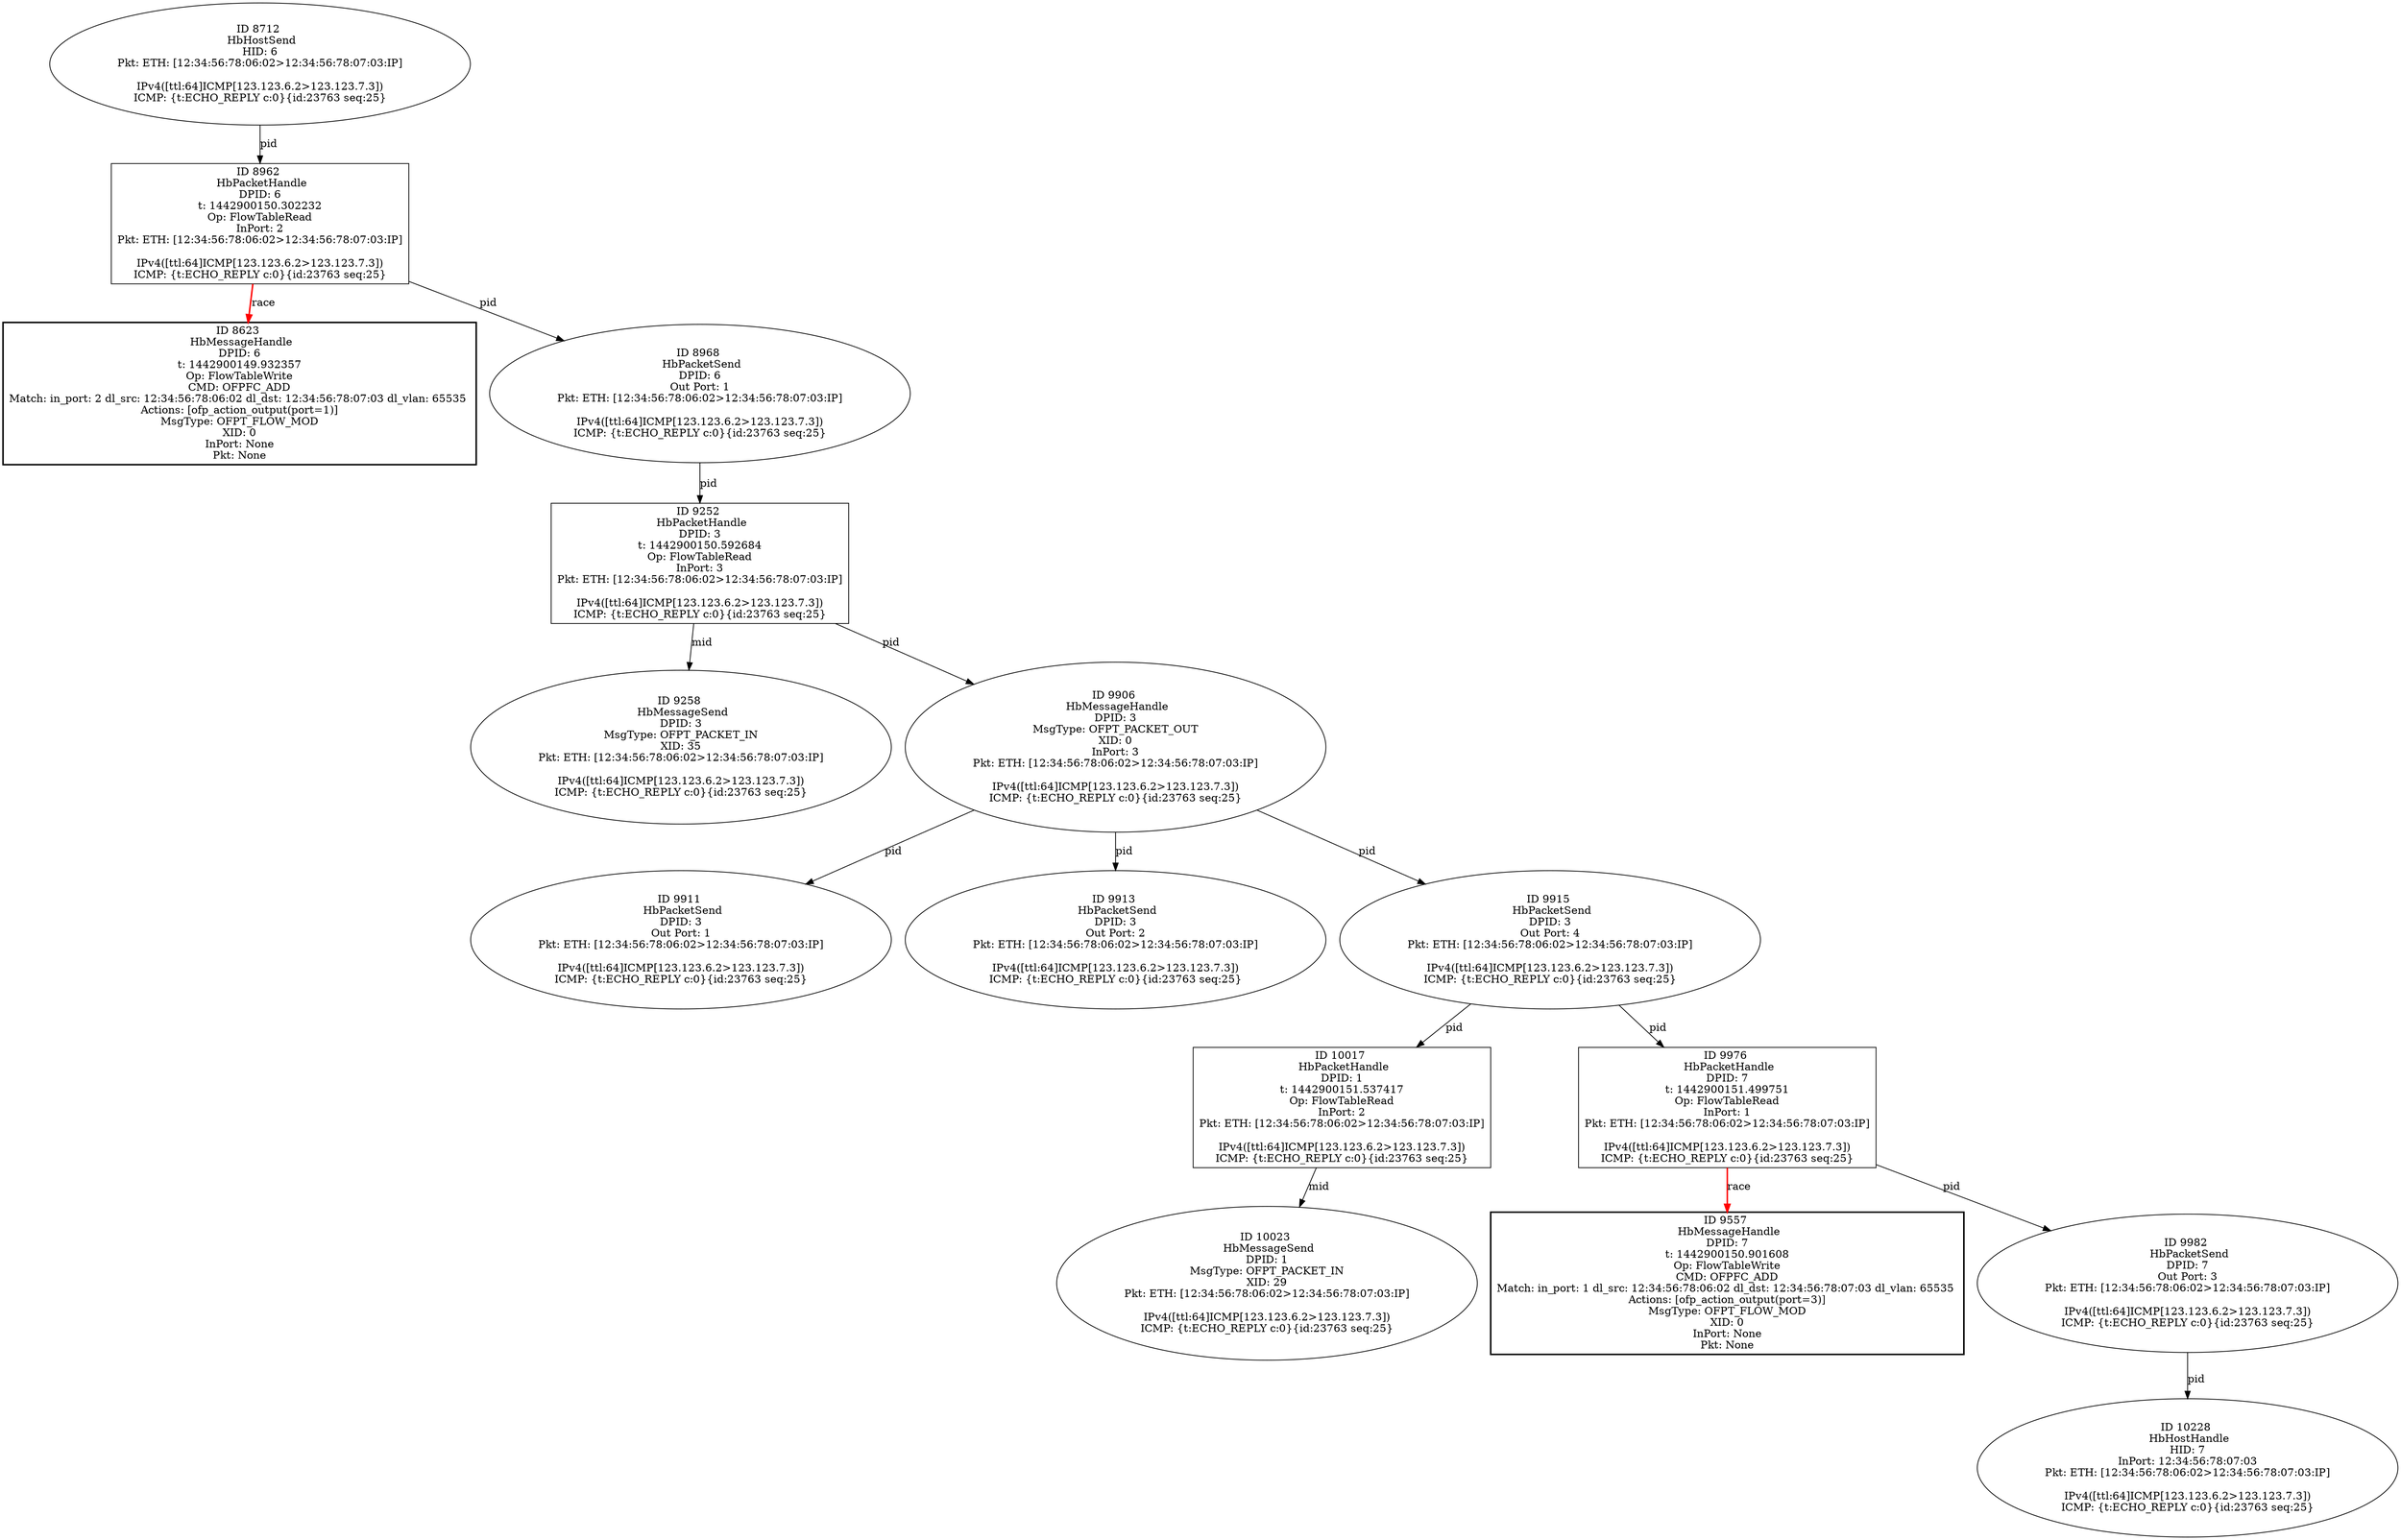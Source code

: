 strict digraph G {
10017 [shape=box, event=<hb_events.HbPacketHandle object at 0x109e631d0>, label="ID 10017 
 HbPacketHandle
DPID: 1
t: 1442900151.537417
Op: FlowTableRead
InPort: 2
Pkt: ETH: [12:34:56:78:06:02>12:34:56:78:07:03:IP]

IPv4([ttl:64]ICMP[123.123.6.2>123.123.7.3])
ICMP: {t:ECHO_REPLY c:0}{id:23763 seq:25}"];
8962 [shape=box, event=<hb_events.HbPacketHandle object at 0x109ba58d0>, label="ID 8962 
 HbPacketHandle
DPID: 6
t: 1442900150.302232
Op: FlowTableRead
InPort: 2
Pkt: ETH: [12:34:56:78:06:02>12:34:56:78:07:03:IP]

IPv4([ttl:64]ICMP[123.123.6.2>123.123.7.3])
ICMP: {t:ECHO_REPLY c:0}{id:23763 seq:25}"];
9252 [shape=box, event=<hb_events.HbPacketHandle object at 0x109c3a4d0>, label="ID 9252 
 HbPacketHandle
DPID: 3
t: 1442900150.592684
Op: FlowTableRead
InPort: 3
Pkt: ETH: [12:34:56:78:06:02>12:34:56:78:07:03:IP]

IPv4([ttl:64]ICMP[123.123.6.2>123.123.7.3])
ICMP: {t:ECHO_REPLY c:0}{id:23763 seq:25}"];
10023 [shape=oval, event=<hb_events.HbMessageSend object at 0x109e63990>, label="ID 10023 
 HbMessageSend
DPID: 1
MsgType: OFPT_PACKET_IN
XID: 29
Pkt: ETH: [12:34:56:78:06:02>12:34:56:78:07:03:IP]

IPv4([ttl:64]ICMP[123.123.6.2>123.123.7.3])
ICMP: {t:ECHO_REPLY c:0}{id:23763 seq:25}"];
8712 [shape=oval, event=<hb_events.HbHostSend object at 0x109b2be50>, label="ID 8712 
 HbHostSend
HID: 6
Pkt: ETH: [12:34:56:78:06:02>12:34:56:78:07:03:IP]

IPv4([ttl:64]ICMP[123.123.6.2>123.123.7.3])
ICMP: {t:ECHO_REPLY c:0}{id:23763 seq:25}"];
9258 [shape=oval, event=<hb_events.HbMessageSend object at 0x109c3af90>, label="ID 9258 
 HbMessageSend
DPID: 3
MsgType: OFPT_PACKET_IN
XID: 35
Pkt: ETH: [12:34:56:78:06:02>12:34:56:78:07:03:IP]

IPv4([ttl:64]ICMP[123.123.6.2>123.123.7.3])
ICMP: {t:ECHO_REPLY c:0}{id:23763 seq:25}"];
8623 [shape=box, style=bold, event=<hb_events.HbMessageHandle object at 0x109b0b6d0>, label="ID 8623 
 HbMessageHandle
DPID: 6
t: 1442900149.932357
Op: FlowTableWrite
CMD: OFPFC_ADD
Match: in_port: 2 dl_src: 12:34:56:78:06:02 dl_dst: 12:34:56:78:07:03 dl_vlan: 65535 
Actions: [ofp_action_output(port=1)]
MsgType: OFPT_FLOW_MOD
XID: 0
InPort: None
Pkt: None"];
8968 [shape=oval, event=<hb_events.HbPacketSend object at 0x109ba5d10>, label="ID 8968 
 HbPacketSend
DPID: 6
Out Port: 1
Pkt: ETH: [12:34:56:78:06:02>12:34:56:78:07:03:IP]

IPv4([ttl:64]ICMP[123.123.6.2>123.123.7.3])
ICMP: {t:ECHO_REPLY c:0}{id:23763 seq:25}"];
9906 [shape=oval, event=<hb_events.HbMessageHandle object at 0x109de8e10>, label="ID 9906 
 HbMessageHandle
DPID: 3
MsgType: OFPT_PACKET_OUT
XID: 0
InPort: 3
Pkt: ETH: [12:34:56:78:06:02>12:34:56:78:07:03:IP]

IPv4([ttl:64]ICMP[123.123.6.2>123.123.7.3])
ICMP: {t:ECHO_REPLY c:0}{id:23763 seq:25}"];
10228 [shape=oval, event=<hb_events.HbHostHandle object at 0x109ef89d0>, label="ID 10228 
 HbHostHandle
HID: 7
InPort: 12:34:56:78:07:03
Pkt: ETH: [12:34:56:78:06:02>12:34:56:78:07:03:IP]

IPv4([ttl:64]ICMP[123.123.6.2>123.123.7.3])
ICMP: {t:ECHO_REPLY c:0}{id:23763 seq:25}"];
9557 [shape=box, style=bold, event=<hb_events.HbMessageHandle object at 0x109ce09d0>, label="ID 9557 
 HbMessageHandle
DPID: 7
t: 1442900150.901608
Op: FlowTableWrite
CMD: OFPFC_ADD
Match: in_port: 1 dl_src: 12:34:56:78:06:02 dl_dst: 12:34:56:78:07:03 dl_vlan: 65535 
Actions: [ofp_action_output(port=3)]
MsgType: OFPT_FLOW_MOD
XID: 0
InPort: None
Pkt: None"];
9911 [shape=oval, event=<hb_events.HbPacketSend object at 0x109de8e90>, label="ID 9911 
 HbPacketSend
DPID: 3
Out Port: 1
Pkt: ETH: [12:34:56:78:06:02>12:34:56:78:07:03:IP]

IPv4([ttl:64]ICMP[123.123.6.2>123.123.7.3])
ICMP: {t:ECHO_REPLY c:0}{id:23763 seq:25}"];
9976 [shape=box, event=<hb_events.HbPacketHandle object at 0x109e2e250>, label="ID 9976 
 HbPacketHandle
DPID: 7
t: 1442900151.499751
Op: FlowTableRead
InPort: 1
Pkt: ETH: [12:34:56:78:06:02>12:34:56:78:07:03:IP]

IPv4([ttl:64]ICMP[123.123.6.2>123.123.7.3])
ICMP: {t:ECHO_REPLY c:0}{id:23763 seq:25}"];
9913 [shape=oval, event=<hb_events.HbPacketSend object at 0x109e102d0>, label="ID 9913 
 HbPacketSend
DPID: 3
Out Port: 2
Pkt: ETH: [12:34:56:78:06:02>12:34:56:78:07:03:IP]

IPv4([ttl:64]ICMP[123.123.6.2>123.123.7.3])
ICMP: {t:ECHO_REPLY c:0}{id:23763 seq:25}"];
9915 [shape=oval, event=<hb_events.HbPacketSend object at 0x109e10510>, label="ID 9915 
 HbPacketSend
DPID: 3
Out Port: 4
Pkt: ETH: [12:34:56:78:06:02>12:34:56:78:07:03:IP]

IPv4([ttl:64]ICMP[123.123.6.2>123.123.7.3])
ICMP: {t:ECHO_REPLY c:0}{id:23763 seq:25}"];
9982 [shape=oval, event=<hb_events.HbPacketSend object at 0x109e2e590>, label="ID 9982 
 HbPacketSend
DPID: 7
Out Port: 3
Pkt: ETH: [12:34:56:78:06:02>12:34:56:78:07:03:IP]

IPv4([ttl:64]ICMP[123.123.6.2>123.123.7.3])
ICMP: {t:ECHO_REPLY c:0}{id:23763 seq:25}"];
10017 -> 10023  [rel=mid, label=mid];
8962 -> 8968  [rel=pid, label=pid];
8962 -> 8623  [harmful=True, color=red, style=bold, rel=race, label=race];
9252 -> 9258  [rel=mid, label=mid];
9252 -> 9906  [rel=pid, label=pid];
8712 -> 8962  [rel=pid, label=pid];
8968 -> 9252  [rel=pid, label=pid];
9906 -> 9913  [rel=pid, label=pid];
9906 -> 9915  [rel=pid, label=pid];
9906 -> 9911  [rel=pid, label=pid];
9976 -> 9557  [harmful=True, color=red, style=bold, rel=race, label=race];
9976 -> 9982  [rel=pid, label=pid];
9915 -> 9976  [rel=pid, label=pid];
9915 -> 10017  [rel=pid, label=pid];
9982 -> 10228  [rel=pid, label=pid];
}
